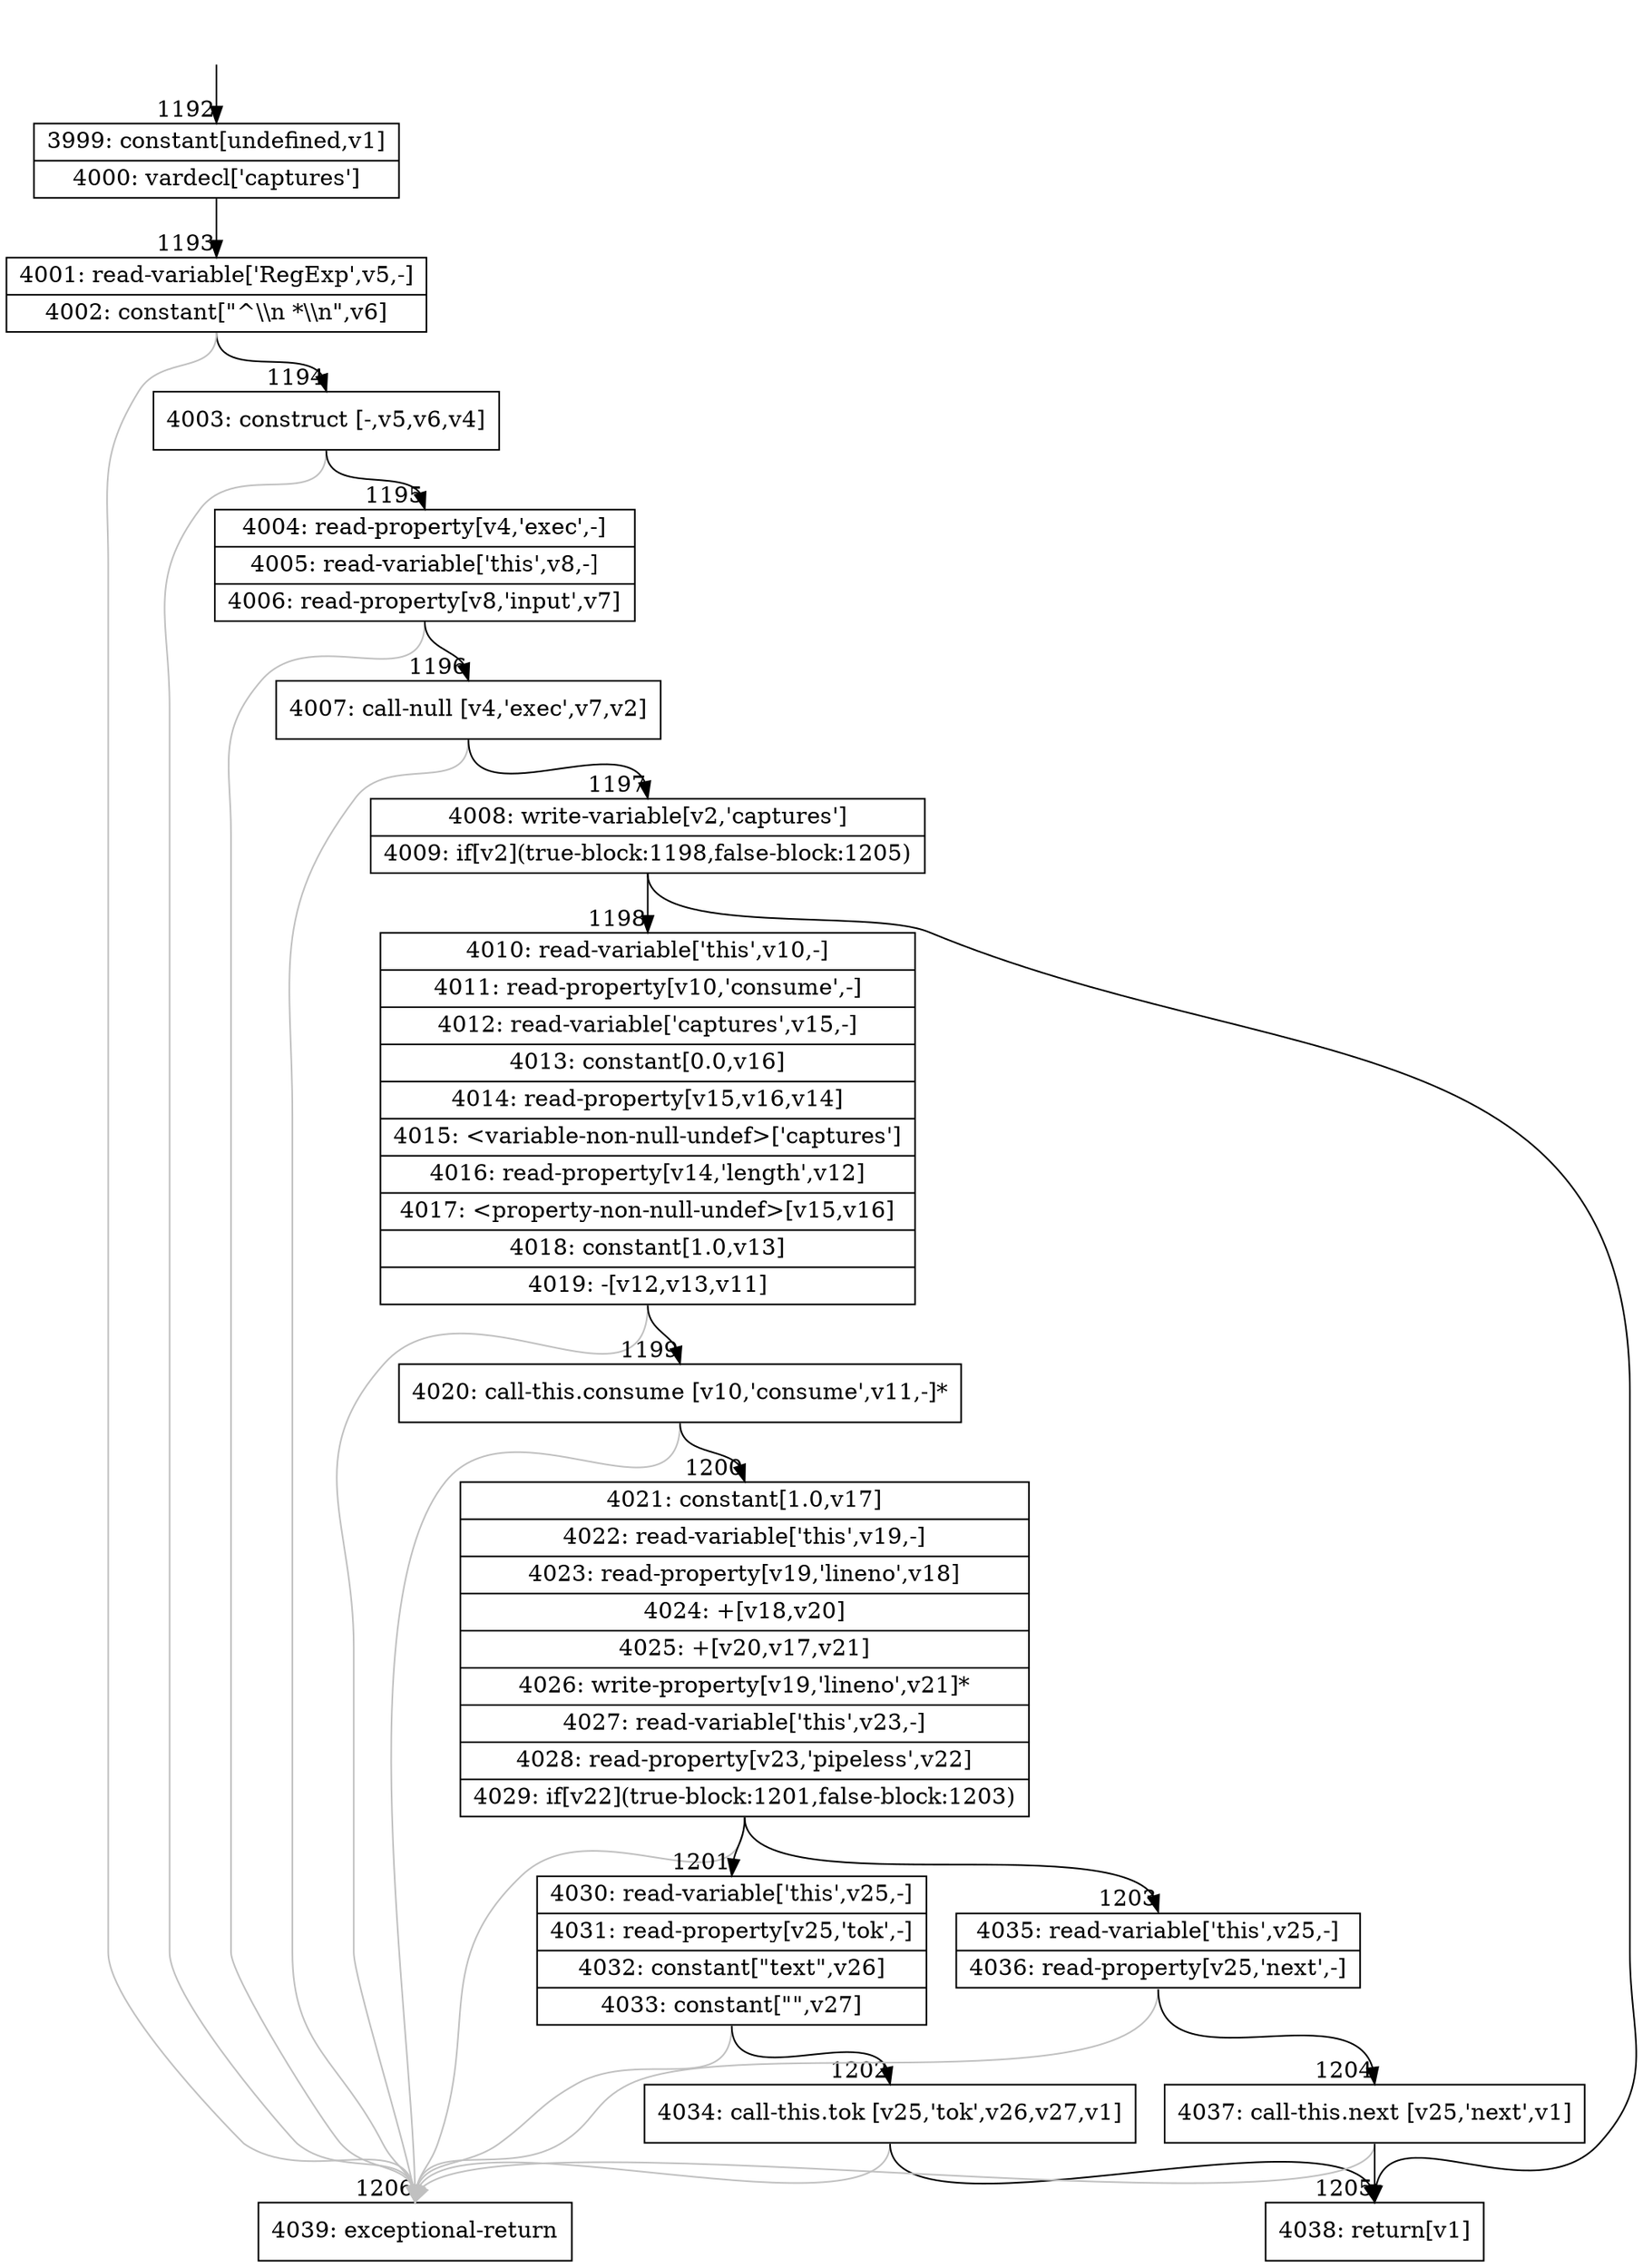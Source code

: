 digraph {
rankdir="TD"
BB_entry68[shape=none,label=""];
BB_entry68 -> BB1192 [tailport=s, headport=n, headlabel="    1192"]
BB1192 [shape=record label="{3999: constant[undefined,v1]|4000: vardecl['captures']}" ] 
BB1192 -> BB1193 [tailport=s, headport=n, headlabel="      1193"]
BB1193 [shape=record label="{4001: read-variable['RegExp',v5,-]|4002: constant[\"^\\\\n *\\\\n\",v6]}" ] 
BB1193 -> BB1194 [tailport=s, headport=n, headlabel="      1194"]
BB1193 -> BB1206 [tailport=s, headport=n, color=gray, headlabel="      1206"]
BB1194 [shape=record label="{4003: construct [-,v5,v6,v4]}" ] 
BB1194 -> BB1195 [tailport=s, headport=n, headlabel="      1195"]
BB1194 -> BB1206 [tailport=s, headport=n, color=gray]
BB1195 [shape=record label="{4004: read-property[v4,'exec',-]|4005: read-variable['this',v8,-]|4006: read-property[v8,'input',v7]}" ] 
BB1195 -> BB1196 [tailport=s, headport=n, headlabel="      1196"]
BB1195 -> BB1206 [tailport=s, headport=n, color=gray]
BB1196 [shape=record label="{4007: call-null [v4,'exec',v7,v2]}" ] 
BB1196 -> BB1197 [tailport=s, headport=n, headlabel="      1197"]
BB1196 -> BB1206 [tailport=s, headport=n, color=gray]
BB1197 [shape=record label="{4008: write-variable[v2,'captures']|4009: if[v2](true-block:1198,false-block:1205)}" ] 
BB1197 -> BB1198 [tailport=s, headport=n, headlabel="      1198"]
BB1197 -> BB1205 [tailport=s, headport=n, headlabel="      1205"]
BB1198 [shape=record label="{4010: read-variable['this',v10,-]|4011: read-property[v10,'consume',-]|4012: read-variable['captures',v15,-]|4013: constant[0.0,v16]|4014: read-property[v15,v16,v14]|4015: \<variable-non-null-undef\>['captures']|4016: read-property[v14,'length',v12]|4017: \<property-non-null-undef\>[v15,v16]|4018: constant[1.0,v13]|4019: -[v12,v13,v11]}" ] 
BB1198 -> BB1199 [tailport=s, headport=n, headlabel="      1199"]
BB1198 -> BB1206 [tailport=s, headport=n, color=gray]
BB1199 [shape=record label="{4020: call-this.consume [v10,'consume',v11,-]*}" ] 
BB1199 -> BB1200 [tailport=s, headport=n, headlabel="      1200"]
BB1199 -> BB1206 [tailport=s, headport=n, color=gray]
BB1200 [shape=record label="{4021: constant[1.0,v17]|4022: read-variable['this',v19,-]|4023: read-property[v19,'lineno',v18]|4024: +[v18,v20]|4025: +[v20,v17,v21]|4026: write-property[v19,'lineno',v21]*|4027: read-variable['this',v23,-]|4028: read-property[v23,'pipeless',v22]|4029: if[v22](true-block:1201,false-block:1203)}" ] 
BB1200 -> BB1201 [tailport=s, headport=n, headlabel="      1201"]
BB1200 -> BB1203 [tailport=s, headport=n, headlabel="      1203"]
BB1200 -> BB1206 [tailport=s, headport=n, color=gray]
BB1201 [shape=record label="{4030: read-variable['this',v25,-]|4031: read-property[v25,'tok',-]|4032: constant[\"text\",v26]|4033: constant[\"\",v27]}" ] 
BB1201 -> BB1202 [tailport=s, headport=n, headlabel="      1202"]
BB1201 -> BB1206 [tailport=s, headport=n, color=gray]
BB1202 [shape=record label="{4034: call-this.tok [v25,'tok',v26,v27,v1]}" ] 
BB1202 -> BB1205 [tailport=s, headport=n]
BB1202 -> BB1206 [tailport=s, headport=n, color=gray]
BB1203 [shape=record label="{4035: read-variable['this',v25,-]|4036: read-property[v25,'next',-]}" ] 
BB1203 -> BB1204 [tailport=s, headport=n, headlabel="      1204"]
BB1203 -> BB1206 [tailport=s, headport=n, color=gray]
BB1204 [shape=record label="{4037: call-this.next [v25,'next',v1]}" ] 
BB1204 -> BB1205 [tailport=s, headport=n]
BB1204 -> BB1206 [tailport=s, headport=n, color=gray]
BB1205 [shape=record label="{4038: return[v1]}" ] 
BB1206 [shape=record label="{4039: exceptional-return}" ] 
//#$~ 1364
}
